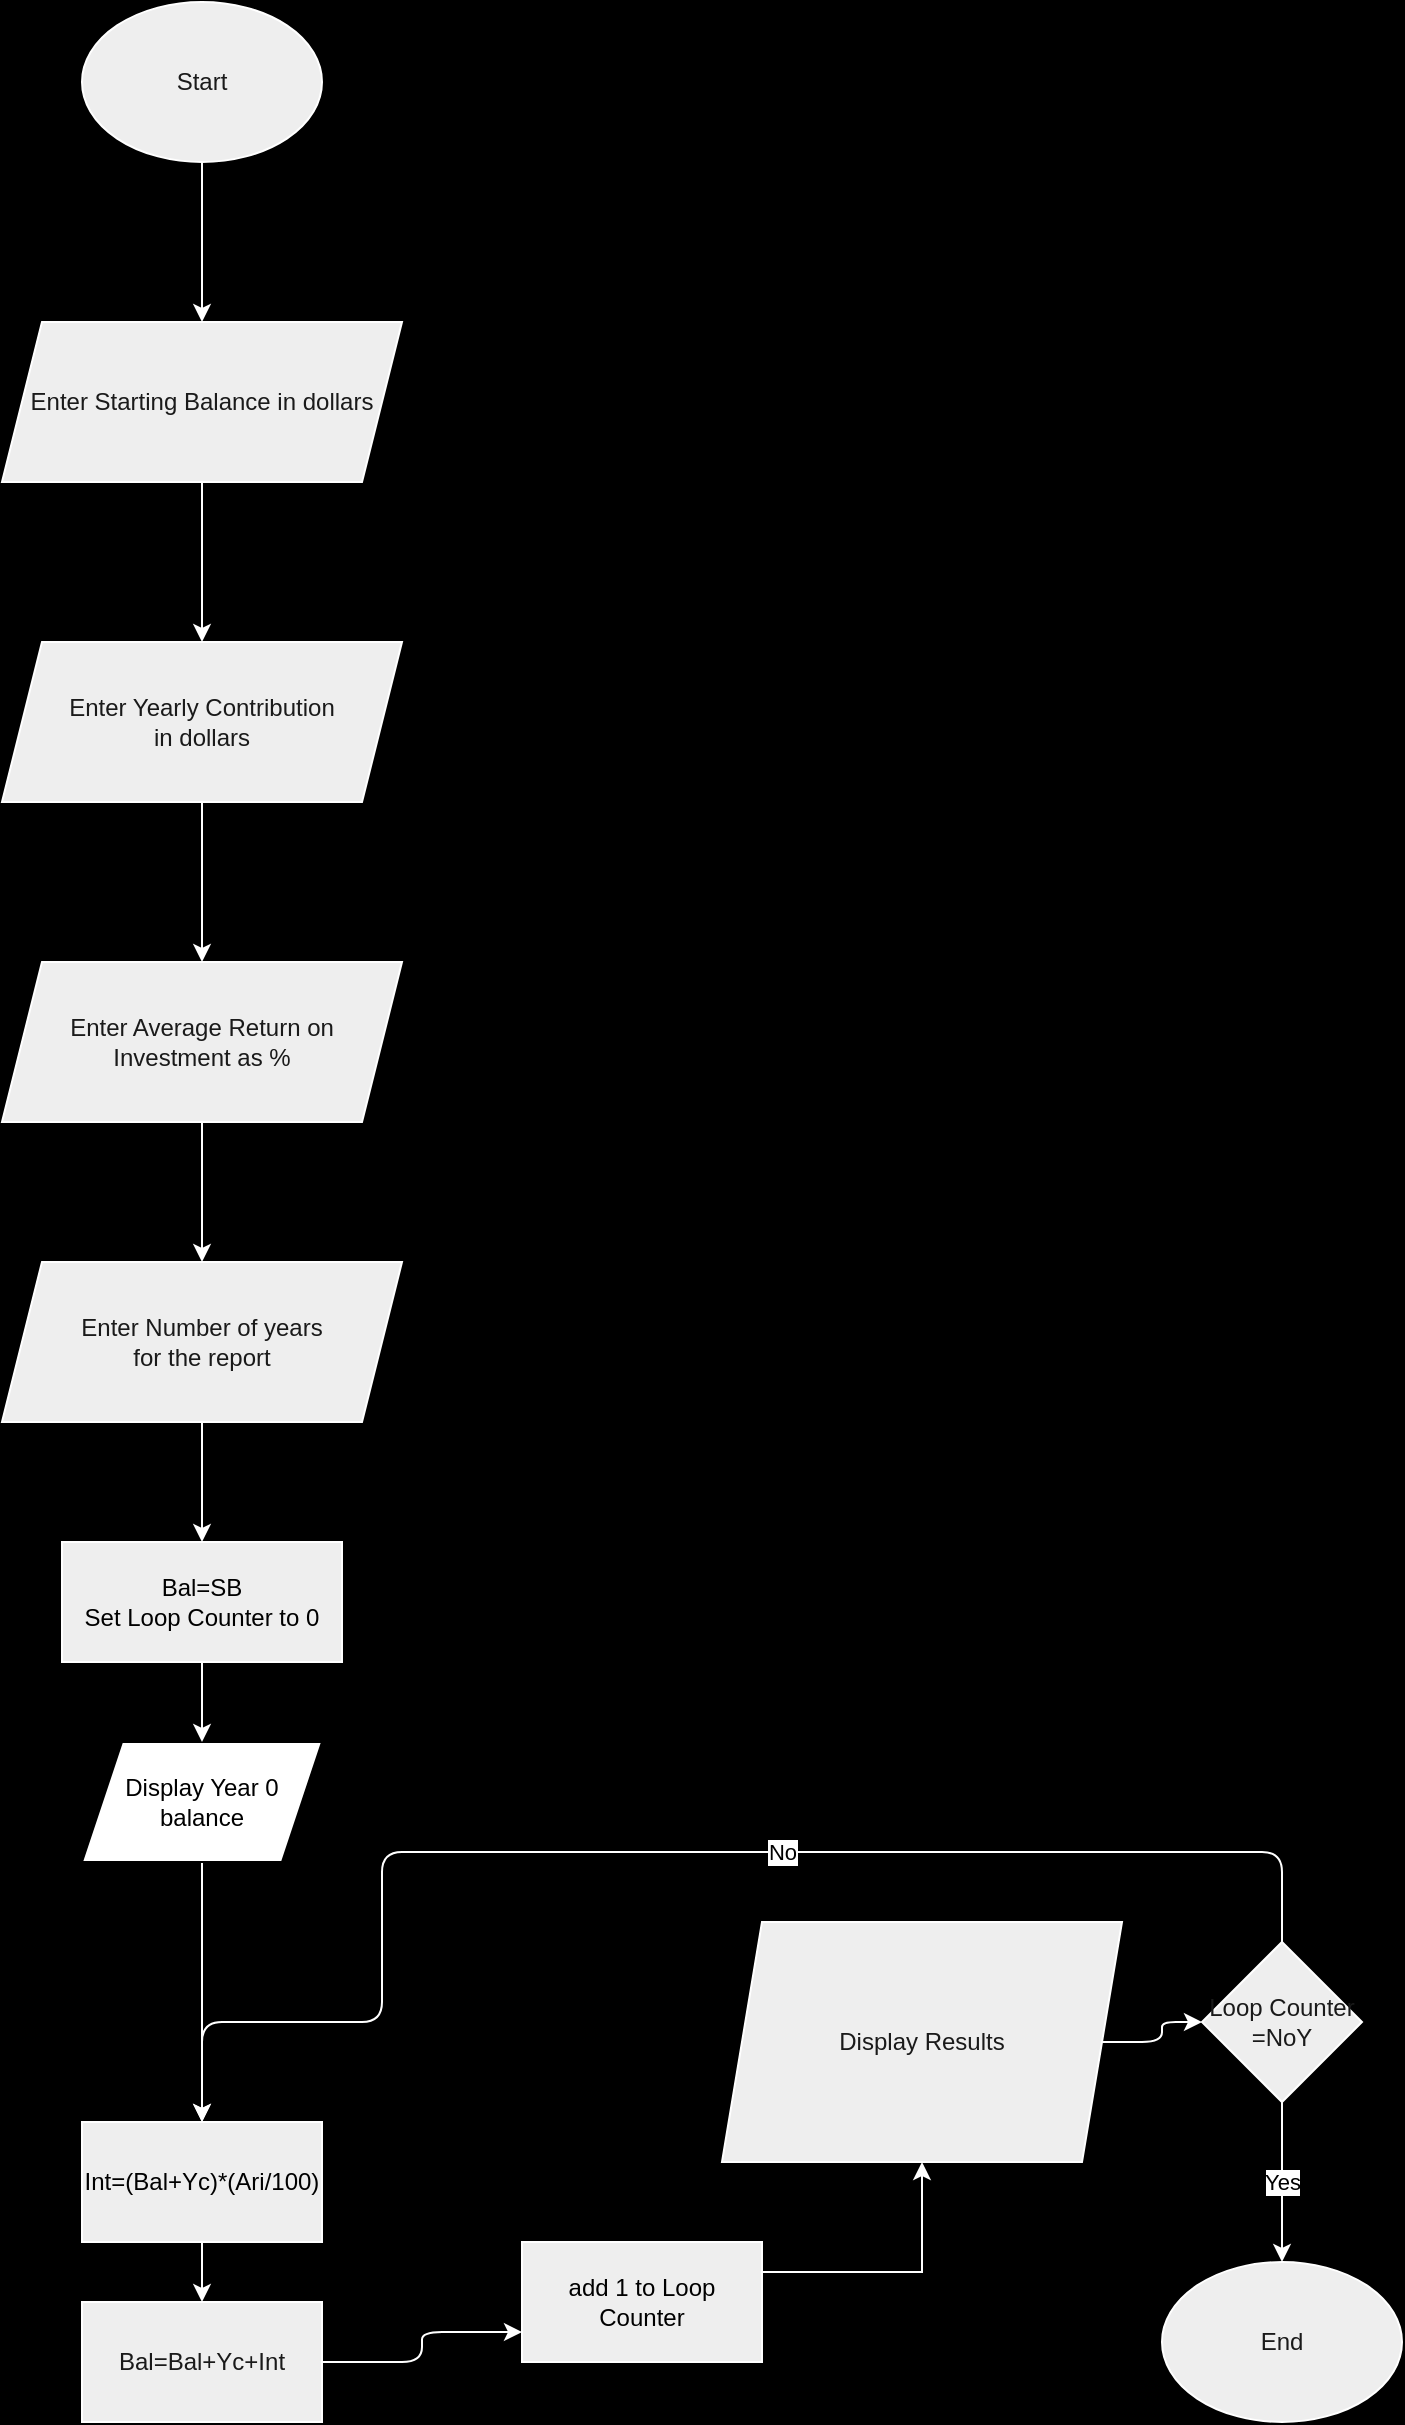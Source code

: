 <mxfile version="13.7.9" type="github">
  <diagram id="3o-93uLQ6h6FeINwK83t" name="Page-1">
    <mxGraphModel dx="1038" dy="548" grid="1" gridSize="10" guides="1" tooltips="1" connect="1" arrows="1" fold="1" page="1" pageScale="1" pageWidth="850" pageHeight="1100" background="#000000" math="0" shadow="0">
      <root>
        <mxCell id="0" />
        <mxCell id="1" parent="0" />
        <mxCell id="0NmdZo03ULVtVkZllYXX-4" value="" style="edgeStyle=orthogonalEdgeStyle;rounded=0;orthogonalLoop=1;jettySize=auto;html=1;labelBackgroundColor=#182E3E;strokeColor=#FFFFFF;fontColor=#FFFFFF;" parent="1" source="0NmdZo03ULVtVkZllYXX-2" target="0NmdZo03ULVtVkZllYXX-3" edge="1">
          <mxGeometry relative="1" as="geometry" />
        </mxCell>
        <mxCell id="0NmdZo03ULVtVkZllYXX-2" value="Start" style="ellipse;whiteSpace=wrap;html=1;fillColor=#EEEEEE;strokeColor=#FFFFFF;fontColor=#1A1A1A;" parent="1" vertex="1">
          <mxGeometry x="120" y="40" width="120" height="80" as="geometry" />
        </mxCell>
        <mxCell id="0NmdZo03ULVtVkZllYXX-40" style="edgeStyle=orthogonalEdgeStyle;curved=0;rounded=1;sketch=0;orthogonalLoop=1;jettySize=auto;html=1;entryX=0.5;entryY=0;entryDx=0;entryDy=0;strokeColor=#FFFFFF;fontColor=#000000;" parent="1" source="0NmdZo03ULVtVkZllYXX-3" target="0NmdZo03ULVtVkZllYXX-12" edge="1">
          <mxGeometry relative="1" as="geometry" />
        </mxCell>
        <mxCell id="0NmdZo03ULVtVkZllYXX-3" value="Enter Starting Balance in dollars" style="shape=parallelogram;perimeter=parallelogramPerimeter;whiteSpace=wrap;html=1;fixedSize=1;fillColor=#EEEEEE;strokeColor=#FFFFFF;fontColor=#1A1A1A;" parent="1" vertex="1">
          <mxGeometry x="80" y="200" width="200" height="80" as="geometry" />
        </mxCell>
        <mxCell id="0NmdZo03ULVtVkZllYXX-41" style="edgeStyle=orthogonalEdgeStyle;curved=0;rounded=1;sketch=0;orthogonalLoop=1;jettySize=auto;html=1;entryX=0.5;entryY=0;entryDx=0;entryDy=0;strokeColor=#FFFFFF;fontColor=#000000;" parent="1" source="0NmdZo03ULVtVkZllYXX-12" target="0NmdZo03ULVtVkZllYXX-14" edge="1">
          <mxGeometry relative="1" as="geometry" />
        </mxCell>
        <mxCell id="0NmdZo03ULVtVkZllYXX-12" value="Enter Yearly Contribution &lt;br&gt;in dollars" style="shape=parallelogram;perimeter=parallelogramPerimeter;whiteSpace=wrap;html=1;fixedSize=1;fillColor=#EEEEEE;strokeColor=#FFFFFF;fontColor=#1A1A1A;" parent="1" vertex="1">
          <mxGeometry x="80" y="360" width="200" height="80" as="geometry" />
        </mxCell>
        <mxCell id="0NmdZo03ULVtVkZllYXX-42" style="edgeStyle=orthogonalEdgeStyle;curved=0;rounded=1;sketch=0;orthogonalLoop=1;jettySize=auto;html=1;entryX=0.5;entryY=0;entryDx=0;entryDy=0;strokeColor=#FFFFFF;fontColor=#000000;" parent="1" source="0NmdZo03ULVtVkZllYXX-14" target="0NmdZo03ULVtVkZllYXX-16" edge="1">
          <mxGeometry relative="1" as="geometry" />
        </mxCell>
        <mxCell id="0NmdZo03ULVtVkZllYXX-14" value="Enter Average Return on &lt;br&gt;Investment as %" style="shape=parallelogram;perimeter=parallelogramPerimeter;whiteSpace=wrap;html=1;fixedSize=1;fillColor=#EEEEEE;strokeColor=#FFFFFF;fontColor=#1A1A1A;" parent="1" vertex="1">
          <mxGeometry x="80" y="520" width="200" height="80" as="geometry" />
        </mxCell>
        <mxCell id="0NmdZo03ULVtVkZllYXX-46" style="edgeStyle=orthogonalEdgeStyle;curved=0;rounded=1;sketch=0;orthogonalLoop=1;jettySize=auto;html=1;exitX=0.5;exitY=1;exitDx=0;exitDy=0;entryX=0.5;entryY=0;entryDx=0;entryDy=0;strokeColor=#FFFFFF;fontColor=#000000;" parent="1" source="0NmdZo03ULVtVkZllYXX-16" target="0NmdZo03ULVtVkZllYXX-44" edge="1">
          <mxGeometry relative="1" as="geometry" />
        </mxCell>
        <mxCell id="0NmdZo03ULVtVkZllYXX-16" value="Enter Number of years&lt;br&gt;for the report" style="shape=parallelogram;perimeter=parallelogramPerimeter;whiteSpace=wrap;html=1;fixedSize=1;fillColor=#EEEEEE;strokeColor=#FFFFFF;fontColor=#1A1A1A;" parent="1" vertex="1">
          <mxGeometry x="80" y="670" width="200" height="80" as="geometry" />
        </mxCell>
        <mxCell id="0NmdZo03ULVtVkZllYXX-33" value="" style="edgeStyle=orthogonalEdgeStyle;curved=0;rounded=1;sketch=0;orthogonalLoop=1;jettySize=auto;html=1;strokeColor=#FFFFFF;fontColor=#000000;entryX=0;entryY=0.75;entryDx=0;entryDy=0;" parent="1" source="0NmdZo03ULVtVkZllYXX-30" target="0NmdZo03ULVtVkZllYXX-50" edge="1">
          <mxGeometry relative="1" as="geometry" />
        </mxCell>
        <mxCell id="0NmdZo03ULVtVkZllYXX-30" value="Bal=Bal+Yc+Int" style="whiteSpace=wrap;html=1;fontColor=#1A1A1A;strokeColor=#FFFFFF;fillColor=#EEEEEE;" parent="1" vertex="1">
          <mxGeometry x="120" y="1190" width="120" height="60" as="geometry" />
        </mxCell>
        <mxCell id="0NmdZo03ULVtVkZllYXX-51" style="edgeStyle=orthogonalEdgeStyle;curved=0;rounded=1;sketch=0;orthogonalLoop=1;jettySize=auto;html=1;exitX=1;exitY=0.5;exitDx=0;exitDy=0;entryX=0;entryY=0.5;entryDx=0;entryDy=0;strokeColor=#FFFFFF;fontColor=#000000;" parent="1" source="0NmdZo03ULVtVkZllYXX-32" target="0NmdZo03ULVtVkZllYXX-34" edge="1">
          <mxGeometry relative="1" as="geometry" />
        </mxCell>
        <mxCell id="0NmdZo03ULVtVkZllYXX-32" value="Display Results" style="shape=parallelogram;perimeter=parallelogramPerimeter;whiteSpace=wrap;html=1;fixedSize=1;fontColor=#1A1A1A;strokeColor=#FFFFFF;fillColor=#EEEEEE;" parent="1" vertex="1">
          <mxGeometry x="440" y="1000" width="200" height="120" as="geometry" />
        </mxCell>
        <mxCell id="0NmdZo03ULVtVkZllYXX-36" value="No" style="edgeStyle=orthogonalEdgeStyle;curved=0;rounded=1;sketch=0;orthogonalLoop=1;jettySize=auto;html=1;exitX=0.5;exitY=0;exitDx=0;exitDy=0;strokeColor=#FFFFFF;fontColor=#000000;entryX=0.5;entryY=0;entryDx=0;entryDy=0;" parent="1" source="0NmdZo03ULVtVkZllYXX-34" target="0NmdZo03ULVtVkZllYXX-47" edge="1">
          <mxGeometry x="-0.181" relative="1" as="geometry">
            <mxPoint x="180" y="1050" as="targetPoint" />
            <mxPoint x="800" y="1015" as="sourcePoint" />
            <Array as="points">
              <mxPoint x="720" y="965" />
              <mxPoint x="270" y="965" />
              <mxPoint x="270" y="1050" />
              <mxPoint x="180" y="1050" />
            </Array>
            <mxPoint as="offset" />
          </mxGeometry>
        </mxCell>
        <mxCell id="0NmdZo03ULVtVkZllYXX-39" value="Yes" style="edgeStyle=orthogonalEdgeStyle;curved=0;rounded=1;sketch=0;orthogonalLoop=1;jettySize=auto;html=1;strokeColor=#FFFFFF;fontColor=#000000;" parent="1" source="0NmdZo03ULVtVkZllYXX-34" target="0NmdZo03ULVtVkZllYXX-38" edge="1">
          <mxGeometry relative="1" as="geometry" />
        </mxCell>
        <mxCell id="0NmdZo03ULVtVkZllYXX-34" value="Loop Counter =NoY" style="rhombus;whiteSpace=wrap;html=1;fontColor=#1A1A1A;strokeColor=#FFFFFF;fillColor=#EEEEEE;" parent="1" vertex="1">
          <mxGeometry x="680" y="1010" width="80" height="80" as="geometry" />
        </mxCell>
        <mxCell id="0NmdZo03ULVtVkZllYXX-38" value="End" style="ellipse;whiteSpace=wrap;html=1;fontColor=#1A1A1A;strokeColor=#FFFFFF;fillColor=#EEEEEE;" parent="1" vertex="1">
          <mxGeometry x="660" y="1170" width="120" height="80" as="geometry" />
        </mxCell>
        <mxCell id="0NmdZo03ULVtVkZllYXX-49" value="" style="edgeStyle=orthogonalEdgeStyle;curved=0;rounded=1;sketch=0;orthogonalLoop=1;jettySize=auto;html=1;strokeColor=#FFFFFF;fontColor=#000000;" parent="1" source="448gnJVhT2Z-um6X58_L-2" target="0NmdZo03ULVtVkZllYXX-47" edge="1">
          <mxGeometry relative="1" as="geometry" />
        </mxCell>
        <mxCell id="0NmdZo03ULVtVkZllYXX-44" value="Bal=SB&lt;br&gt;Set Loop Counter to 0" style="rounded=0;whiteSpace=wrap;html=1;sketch=0;strokeColor=#FFFFFF;fillColor=#EEEEEE;fontColor=#000000;" parent="1" vertex="1">
          <mxGeometry x="110" y="810" width="140" height="60" as="geometry" />
        </mxCell>
        <mxCell id="0NmdZo03ULVtVkZllYXX-48" value="" style="edgeStyle=orthogonalEdgeStyle;curved=0;rounded=1;sketch=0;orthogonalLoop=1;jettySize=auto;html=1;strokeColor=#FFFFFF;fontColor=#000000;" parent="1" source="0NmdZo03ULVtVkZllYXX-47" target="0NmdZo03ULVtVkZllYXX-30" edge="1">
          <mxGeometry relative="1" as="geometry" />
        </mxCell>
        <mxCell id="0NmdZo03ULVtVkZllYXX-47" value="Int=(Bal+Yc)*(Ari/100)" style="rounded=0;whiteSpace=wrap;html=1;sketch=0;strokeColor=#FFFFFF;fillColor=#EEEEEE;fontColor=#000000;" parent="1" vertex="1">
          <mxGeometry x="120" y="1100" width="120" height="60" as="geometry" />
        </mxCell>
        <mxCell id="448gnJVhT2Z-um6X58_L-1" style="edgeStyle=orthogonalEdgeStyle;rounded=0;orthogonalLoop=1;jettySize=auto;html=1;exitX=1;exitY=0.25;exitDx=0;exitDy=0;entryX=0.5;entryY=1;entryDx=0;entryDy=0;strokeColor=#FFFFFF;" edge="1" parent="1" source="0NmdZo03ULVtVkZllYXX-50" target="0NmdZo03ULVtVkZllYXX-32">
          <mxGeometry relative="1" as="geometry" />
        </mxCell>
        <mxCell id="0NmdZo03ULVtVkZllYXX-50" value="add 1 to Loop Counter" style="rounded=0;whiteSpace=wrap;html=1;sketch=0;strokeColor=#FFFFFF;fillColor=#EEEEEE;fontColor=#000000;" parent="1" vertex="1">
          <mxGeometry x="340" y="1160" width="120" height="60" as="geometry" />
        </mxCell>
        <mxCell id="448gnJVhT2Z-um6X58_L-2" value="Display Year 0 balance" style="shape=parallelogram;perimeter=parallelogramPerimeter;whiteSpace=wrap;html=1;fixedSize=1;" vertex="1" parent="1">
          <mxGeometry x="120" y="910" width="120" height="60" as="geometry" />
        </mxCell>
        <mxCell id="448gnJVhT2Z-um6X58_L-3" value="" style="edgeStyle=orthogonalEdgeStyle;curved=0;rounded=1;sketch=0;orthogonalLoop=1;jettySize=auto;html=1;strokeColor=#FFFFFF;fontColor=#000000;" edge="1" parent="1" source="0NmdZo03ULVtVkZllYXX-44" target="448gnJVhT2Z-um6X58_L-2">
          <mxGeometry relative="1" as="geometry">
            <mxPoint x="180" y="870" as="sourcePoint" />
            <mxPoint x="180" y="1100" as="targetPoint" />
          </mxGeometry>
        </mxCell>
      </root>
    </mxGraphModel>
  </diagram>
</mxfile>
